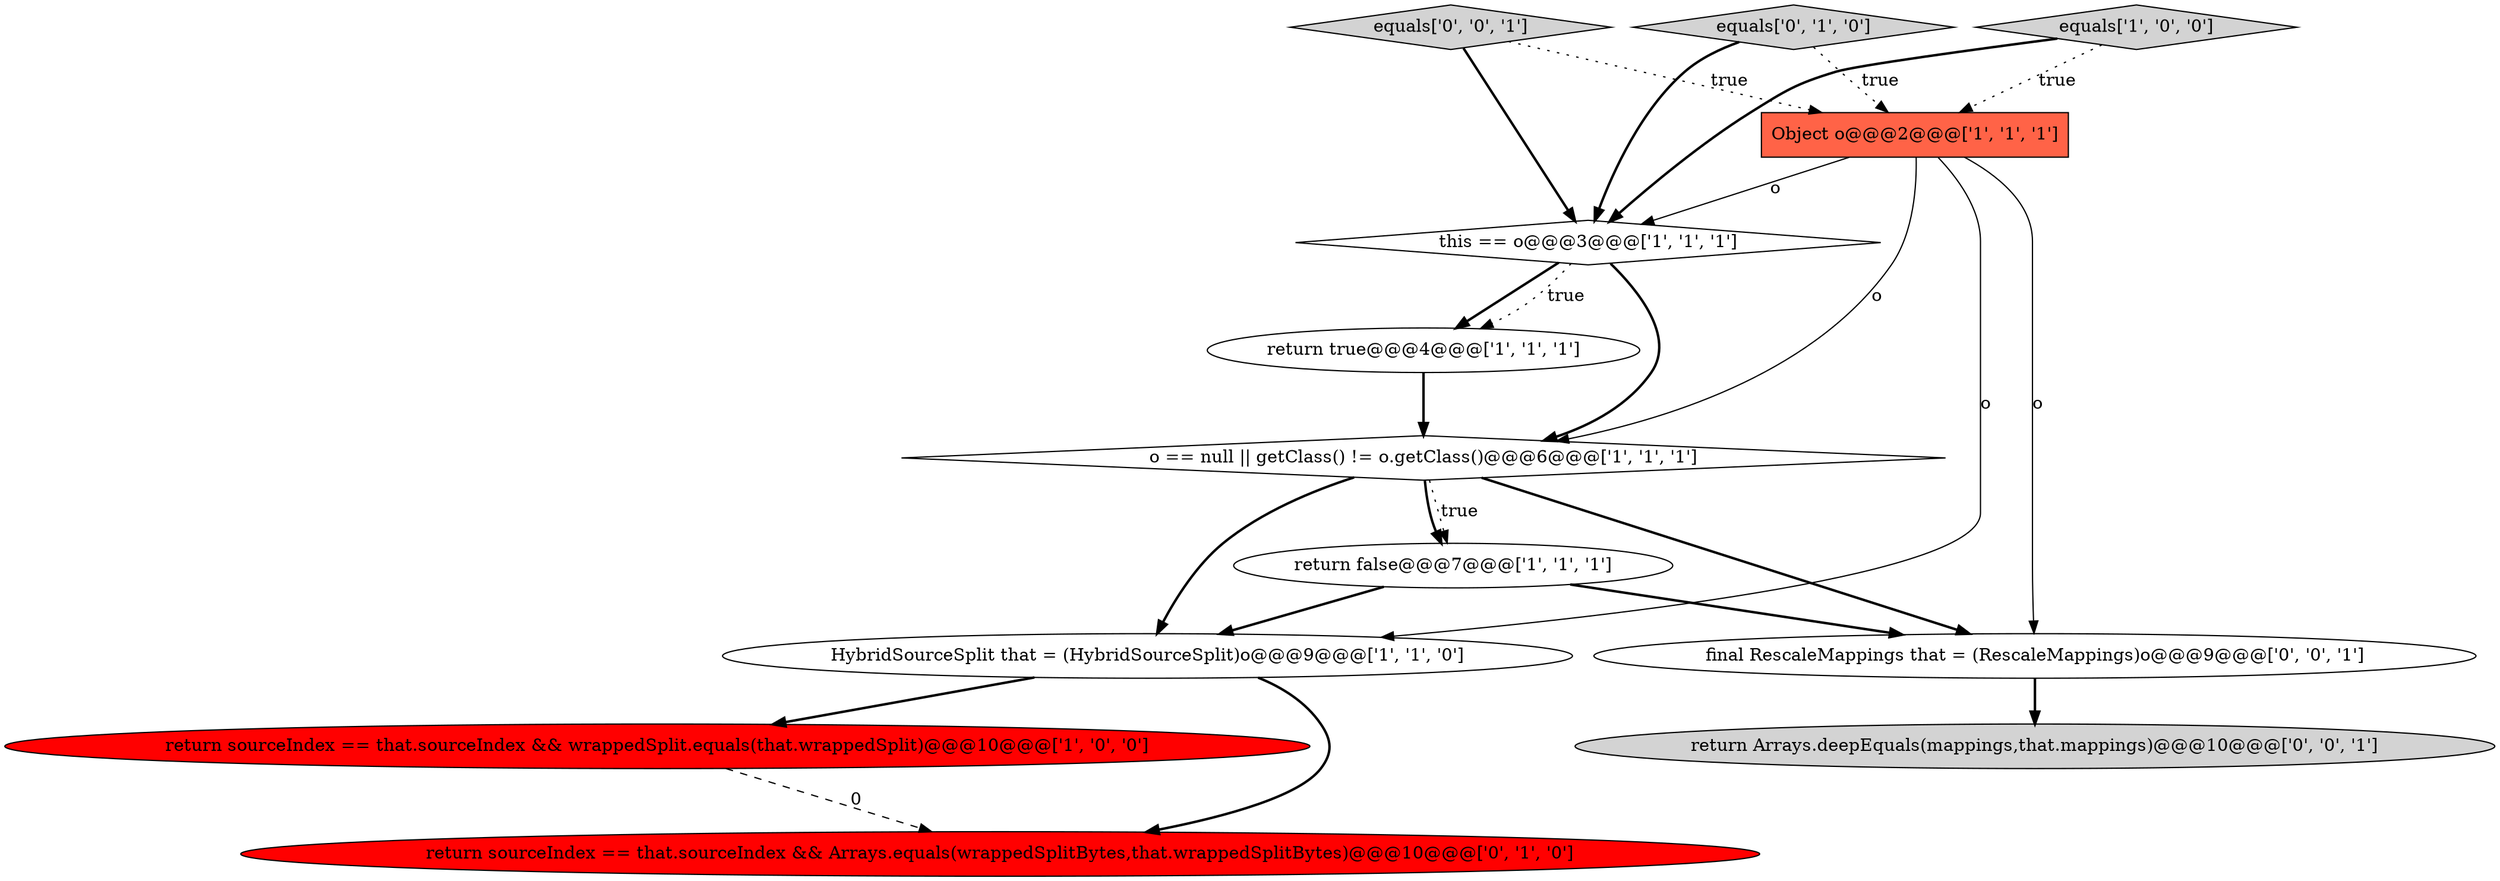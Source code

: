 digraph {
8 [style = filled, label = "return sourceIndex == that.sourceIndex && Arrays.equals(wrappedSplitBytes,that.wrappedSplitBytes)@@@10@@@['0', '1', '0']", fillcolor = red, shape = ellipse image = "AAA1AAABBB2BBB"];
5 [style = filled, label = "Object o@@@2@@@['1', '1', '1']", fillcolor = tomato, shape = box image = "AAA0AAABBB1BBB"];
1 [style = filled, label = "HybridSourceSplit that = (HybridSourceSplit)o@@@9@@@['1', '1', '0']", fillcolor = white, shape = ellipse image = "AAA0AAABBB1BBB"];
6 [style = filled, label = "this == o@@@3@@@['1', '1', '1']", fillcolor = white, shape = diamond image = "AAA0AAABBB1BBB"];
0 [style = filled, label = "return false@@@7@@@['1', '1', '1']", fillcolor = white, shape = ellipse image = "AAA0AAABBB1BBB"];
12 [style = filled, label = "return Arrays.deepEquals(mappings,that.mappings)@@@10@@@['0', '0', '1']", fillcolor = lightgray, shape = ellipse image = "AAA0AAABBB3BBB"];
4 [style = filled, label = "o == null || getClass() != o.getClass()@@@6@@@['1', '1', '1']", fillcolor = white, shape = diamond image = "AAA0AAABBB1BBB"];
11 [style = filled, label = "equals['0', '0', '1']", fillcolor = lightgray, shape = diamond image = "AAA0AAABBB3BBB"];
2 [style = filled, label = "equals['1', '0', '0']", fillcolor = lightgray, shape = diamond image = "AAA0AAABBB1BBB"];
3 [style = filled, label = "return true@@@4@@@['1', '1', '1']", fillcolor = white, shape = ellipse image = "AAA0AAABBB1BBB"];
9 [style = filled, label = "equals['0', '1', '0']", fillcolor = lightgray, shape = diamond image = "AAA0AAABBB2BBB"];
10 [style = filled, label = "final RescaleMappings that = (RescaleMappings)o@@@9@@@['0', '0', '1']", fillcolor = white, shape = ellipse image = "AAA0AAABBB3BBB"];
7 [style = filled, label = "return sourceIndex == that.sourceIndex && wrappedSplit.equals(that.wrappedSplit)@@@10@@@['1', '0', '0']", fillcolor = red, shape = ellipse image = "AAA1AAABBB1BBB"];
4->10 [style = bold, label=""];
6->3 [style = bold, label=""];
1->8 [style = bold, label=""];
2->6 [style = bold, label=""];
4->0 [style = dotted, label="true"];
11->6 [style = bold, label=""];
7->8 [style = dashed, label="0"];
11->5 [style = dotted, label="true"];
3->4 [style = bold, label=""];
1->7 [style = bold, label=""];
9->6 [style = bold, label=""];
4->0 [style = bold, label=""];
5->6 [style = solid, label="o"];
6->4 [style = bold, label=""];
0->10 [style = bold, label=""];
10->12 [style = bold, label=""];
0->1 [style = bold, label=""];
5->1 [style = solid, label="o"];
4->1 [style = bold, label=""];
6->3 [style = dotted, label="true"];
2->5 [style = dotted, label="true"];
5->4 [style = solid, label="o"];
5->10 [style = solid, label="o"];
9->5 [style = dotted, label="true"];
}
